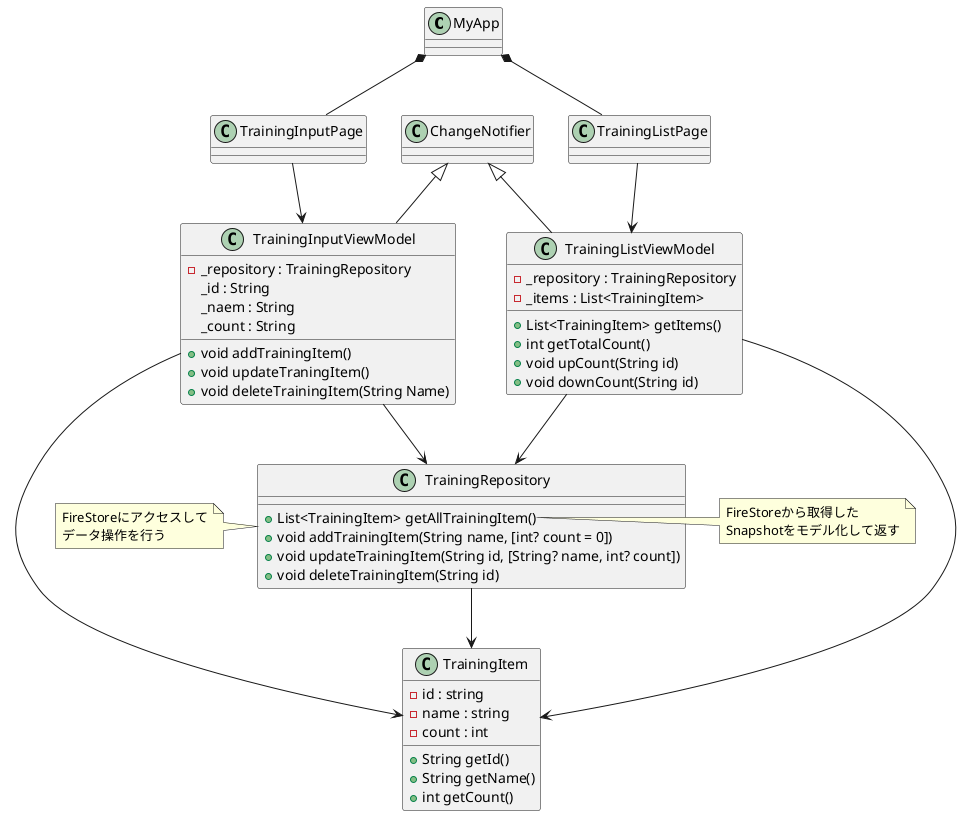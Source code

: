 @startuml

MyApp *-- TrainingListPage
MyApp *-- TrainingInputPage

TrainingListPage  -->  TrainingListViewModel
TrainingInputPage  -->  TrainingInputViewModel

TrainingListViewModel --> TrainingRepository
TrainingInputViewModel --> TrainingRepository
ChangeNotifier <|-- TrainingListViewModel
ChangeNotifier <|-- TrainingInputViewModel

TrainingListViewModel --> TrainingItem
TrainingInputViewModel --> TrainingItem
TrainingRepository --> TrainingItem

class TrainingListViewModel {
  - _repository : TrainingRepository
  - _items : List<TrainingItem>
  + List<TrainingItem> getItems()
  + int getTotalCount()
  + void upCount(String id)
  + void downCount(String id)
}

class TrainingInputViewModel {
  - _repository : TrainingRepository
  _id : String
  _naem : String
  _count : String
  + void addTrainingItem()
  + void updateTraningItem()
  + void deleteTrainingItem(String Name)
}

class TrainingRepository {
  + List<TrainingItem> getAllTrainingItem()
  + void addTrainingItem(String name, [int? count = 0])
  + void updateTrainingItem(String id, [String? name, int? count])
  + void deleteTrainingItem(String id)
}

note left of TrainingRepository
  FireStoreにアクセスして
  データ操作を行う
end note

note right of TrainingRepository::getAllTrainingItem
  FireStoreから取得した
  Snapshotをモデル化して返す
end note

class TrainingItem {
  - id : string
  - name : string
  - count : int
  + String getId()
  + String getName()
  + int getCount()
}

@enduml